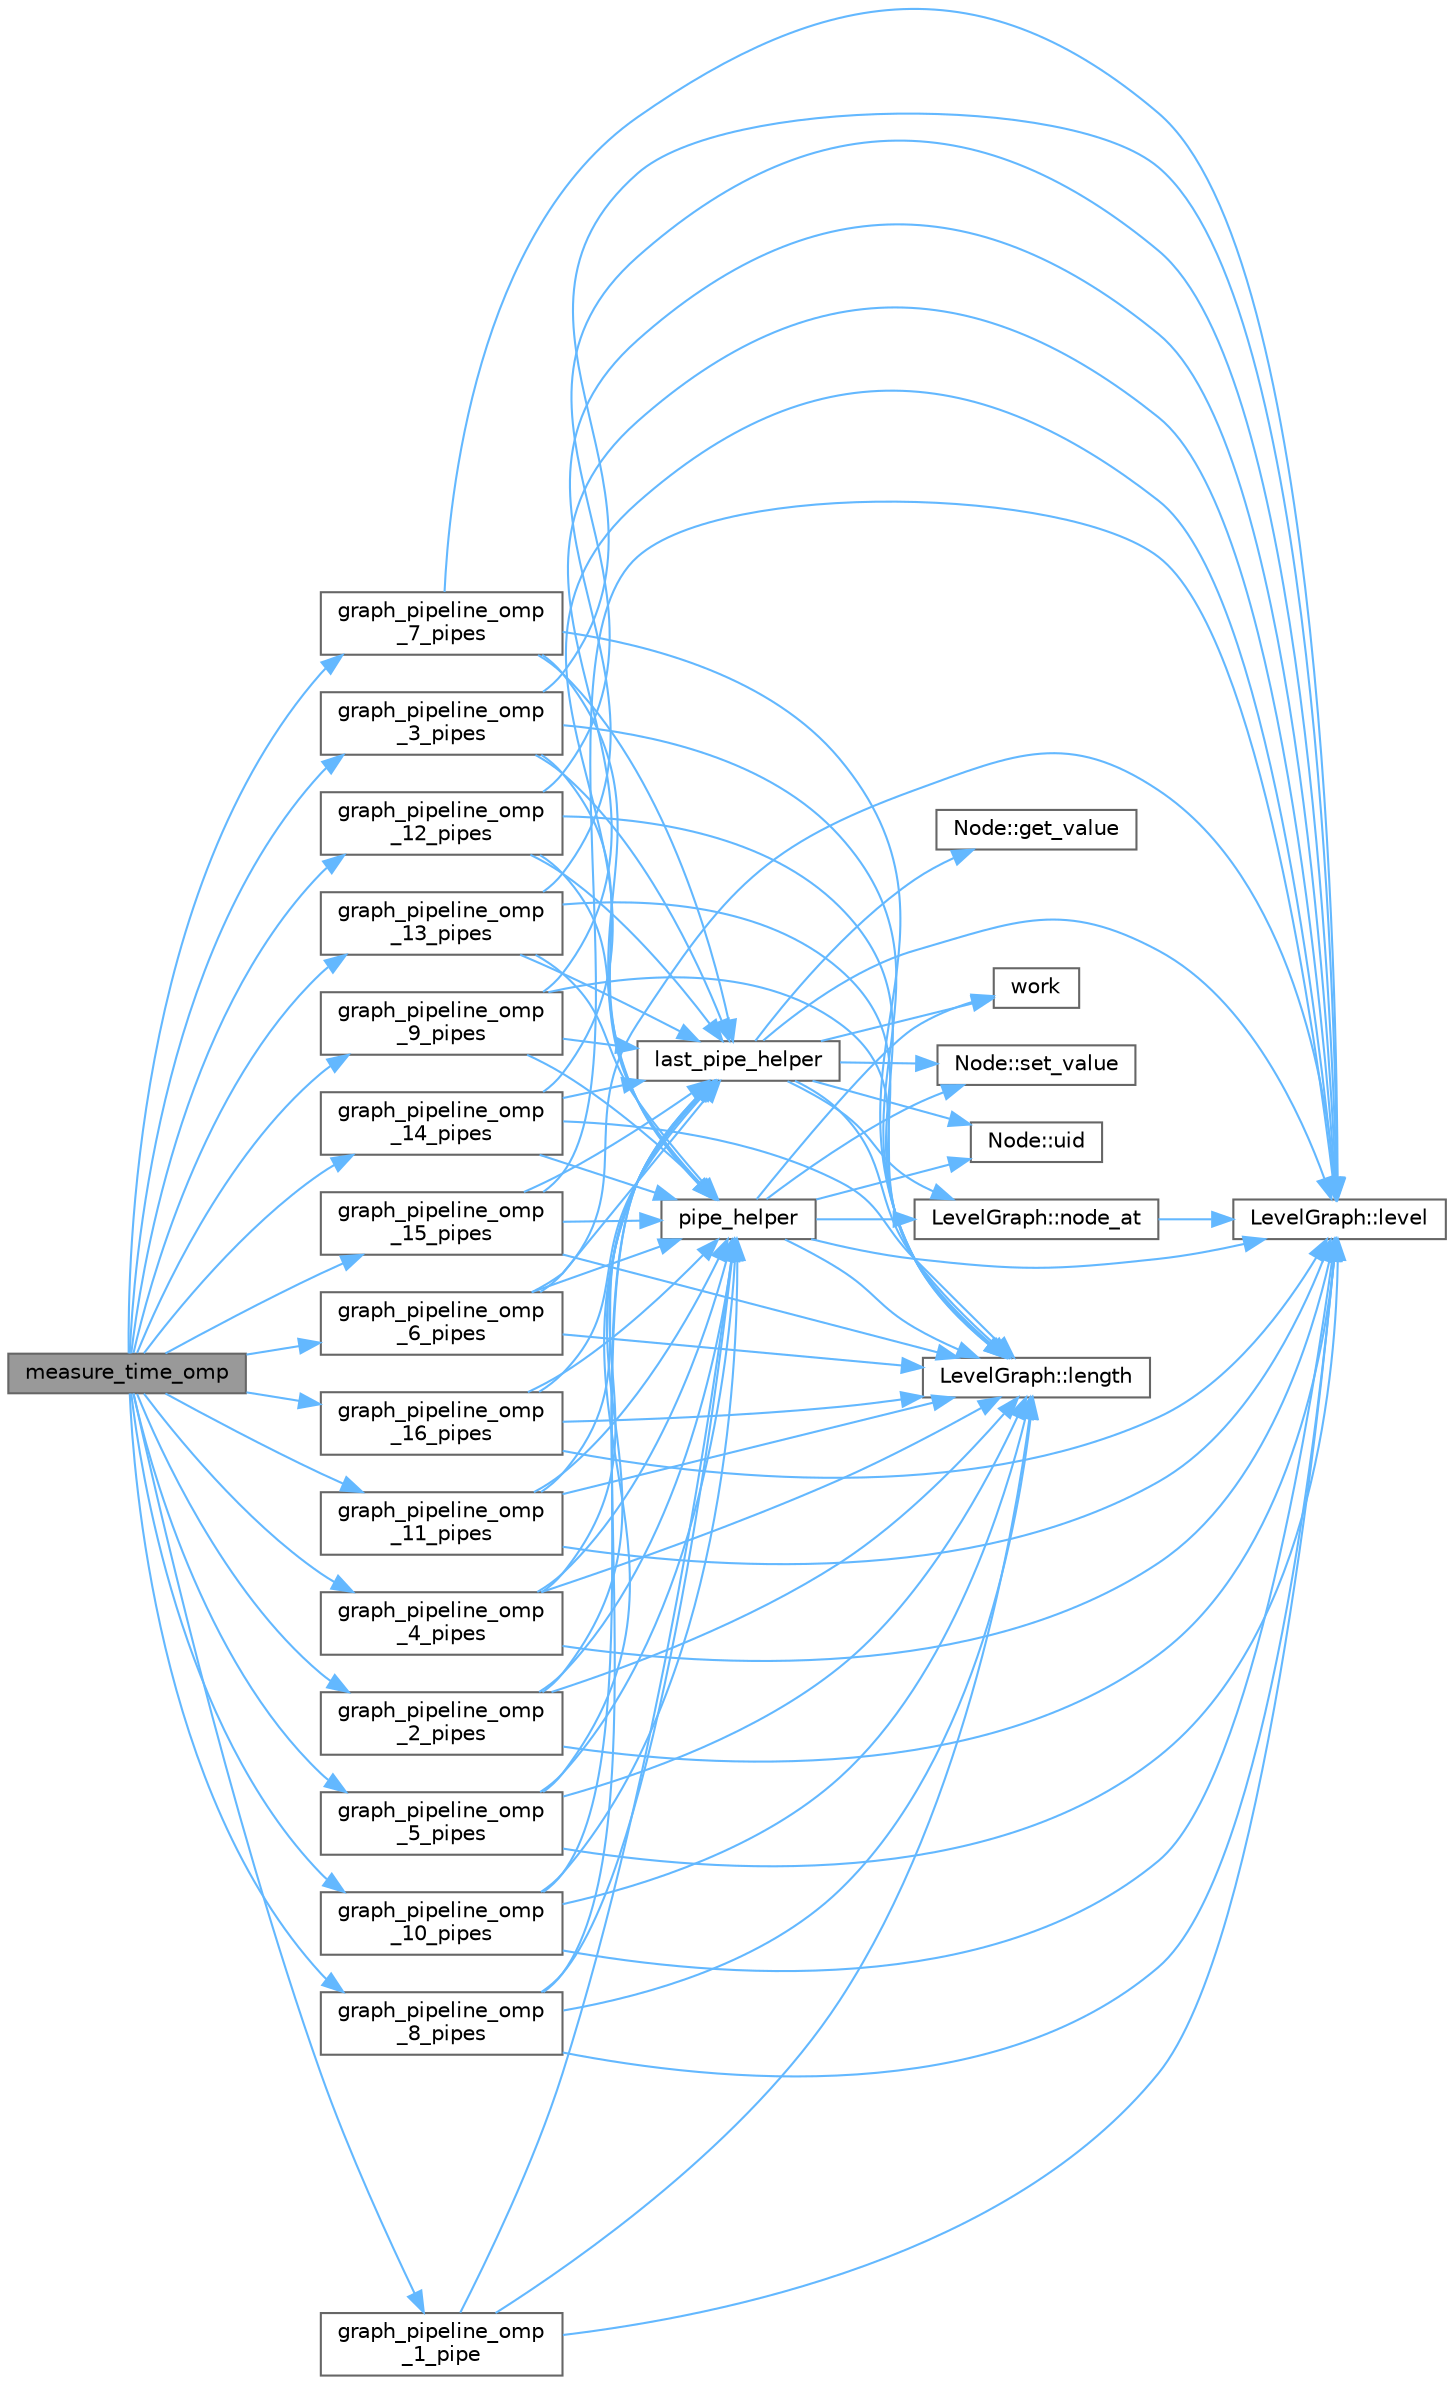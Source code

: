 digraph "measure_time_omp"
{
 // LATEX_PDF_SIZE
  bgcolor="transparent";
  edge [fontname=Helvetica,fontsize=10,labelfontname=Helvetica,labelfontsize=10];
  node [fontname=Helvetica,fontsize=10,shape=box,height=0.2,width=0.4];
  rankdir="LR";
  Node1 [id="Node000001",label="measure_time_omp",height=0.2,width=0.4,color="gray40", fillcolor="grey60", style="filled", fontcolor="black",tooltip=" "];
  Node1 -> Node2 [id="edge1_Node000001_Node000002",color="steelblue1",style="solid",tooltip=" "];
  Node2 [id="Node000002",label="graph_pipeline_omp\l_10_pipes",height=0.2,width=0.4,color="grey40", fillcolor="white", style="filled",URL="$benchmarks_2graph__pipeline_2omp_8cpp.html#a33c8318893de688fd9d627a0d9e709e2",tooltip=" "];
  Node2 -> Node3 [id="edge2_Node000002_Node000003",color="steelblue1",style="solid",tooltip=" "];
  Node3 [id="Node000003",label="last_pipe_helper",height=0.2,width=0.4,color="grey40", fillcolor="white", style="filled",URL="$benchmarks_2graph__pipeline_2omp_8cpp.html#afaf78c26fcfca9d36d49275fc3d6f265",tooltip=" "];
  Node3 -> Node4 [id="edge3_Node000003_Node000004",color="steelblue1",style="solid",tooltip=" "];
  Node4 [id="Node000004",label="Node::get_value",height=0.2,width=0.4,color="grey40", fillcolor="white", style="filled",URL="$class_node.html#a087ff7aed656beb6aac57d89b53c1989",tooltip=" "];
  Node3 -> Node5 [id="edge4_Node000003_Node000005",color="steelblue1",style="solid",tooltip=" "];
  Node5 [id="Node000005",label="LevelGraph::length",height=0.2,width=0.4,color="grey40", fillcolor="white", style="filled",URL="$class_level_graph.html#a548488ad18c1808f87ed76156bdaf023",tooltip=" "];
  Node3 -> Node6 [id="edge5_Node000003_Node000006",color="steelblue1",style="solid",tooltip=" "];
  Node6 [id="Node000006",label="LevelGraph::level",height=0.2,width=0.4,color="grey40", fillcolor="white", style="filled",URL="$class_level_graph.html#adb06d9302ad46b9ca75aa3ddbefd8876",tooltip=" "];
  Node3 -> Node7 [id="edge6_Node000003_Node000007",color="steelblue1",style="solid",tooltip=" "];
  Node7 [id="Node000007",label="LevelGraph::node_at",height=0.2,width=0.4,color="grey40", fillcolor="white", style="filled",URL="$class_level_graph.html#a2024df3f45163948fcc3a5afb152e1dc",tooltip=" "];
  Node7 -> Node6 [id="edge7_Node000007_Node000006",color="steelblue1",style="solid",tooltip=" "];
  Node3 -> Node8 [id="edge8_Node000003_Node000008",color="steelblue1",style="solid",tooltip=" "];
  Node8 [id="Node000008",label="Node::set_value",height=0.2,width=0.4,color="grey40", fillcolor="white", style="filled",URL="$class_node.html#a788f6f8240f05976cdfa4a4dda83add2",tooltip=" "];
  Node3 -> Node9 [id="edge9_Node000003_Node000009",color="steelblue1",style="solid",tooltip=" "];
  Node9 [id="Node000009",label="Node::uid",height=0.2,width=0.4,color="grey40", fillcolor="white", style="filled",URL="$class_node.html#a0b8ae7cfa620c6c566c51ebfe78cb2bd",tooltip=" "];
  Node3 -> Node10 [id="edge10_Node000003_Node000010",color="steelblue1",style="solid",tooltip=" "];
  Node10 [id="Node000010",label="work",height=0.2,width=0.4,color="grey40", fillcolor="white", style="filled",URL="$graph__pipeline_2levelgraph_8hpp.html#a974702416f67274752dac351d6e73b30",tooltip=" "];
  Node2 -> Node5 [id="edge11_Node000002_Node000005",color="steelblue1",style="solid",tooltip=" "];
  Node2 -> Node6 [id="edge12_Node000002_Node000006",color="steelblue1",style="solid",tooltip=" "];
  Node2 -> Node11 [id="edge13_Node000002_Node000011",color="steelblue1",style="solid",tooltip=" "];
  Node11 [id="Node000011",label="pipe_helper",height=0.2,width=0.4,color="grey40", fillcolor="white", style="filled",URL="$benchmarks_2graph__pipeline_2omp_8cpp.html#a8f379b5472b83e80f1cfba6bbba3e5f3",tooltip=" "];
  Node11 -> Node5 [id="edge14_Node000011_Node000005",color="steelblue1",style="solid",tooltip=" "];
  Node11 -> Node6 [id="edge15_Node000011_Node000006",color="steelblue1",style="solid",tooltip=" "];
  Node11 -> Node7 [id="edge16_Node000011_Node000007",color="steelblue1",style="solid",tooltip=" "];
  Node11 -> Node8 [id="edge17_Node000011_Node000008",color="steelblue1",style="solid",tooltip=" "];
  Node11 -> Node9 [id="edge18_Node000011_Node000009",color="steelblue1",style="solid",tooltip=" "];
  Node11 -> Node10 [id="edge19_Node000011_Node000010",color="steelblue1",style="solid",tooltip=" "];
  Node1 -> Node12 [id="edge20_Node000001_Node000012",color="steelblue1",style="solid",tooltip=" "];
  Node12 [id="Node000012",label="graph_pipeline_omp\l_11_pipes",height=0.2,width=0.4,color="grey40", fillcolor="white", style="filled",URL="$benchmarks_2graph__pipeline_2omp_8cpp.html#ad9e8b18522a6ded40edb5d3125713ce2",tooltip=" "];
  Node12 -> Node3 [id="edge21_Node000012_Node000003",color="steelblue1",style="solid",tooltip=" "];
  Node12 -> Node5 [id="edge22_Node000012_Node000005",color="steelblue1",style="solid",tooltip=" "];
  Node12 -> Node6 [id="edge23_Node000012_Node000006",color="steelblue1",style="solid",tooltip=" "];
  Node12 -> Node11 [id="edge24_Node000012_Node000011",color="steelblue1",style="solid",tooltip=" "];
  Node1 -> Node13 [id="edge25_Node000001_Node000013",color="steelblue1",style="solid",tooltip=" "];
  Node13 [id="Node000013",label="graph_pipeline_omp\l_12_pipes",height=0.2,width=0.4,color="grey40", fillcolor="white", style="filled",URL="$benchmarks_2graph__pipeline_2omp_8cpp.html#a9d561b9e88cdec0df34bc512e43e91ea",tooltip=" "];
  Node13 -> Node3 [id="edge26_Node000013_Node000003",color="steelblue1",style="solid",tooltip=" "];
  Node13 -> Node5 [id="edge27_Node000013_Node000005",color="steelblue1",style="solid",tooltip=" "];
  Node13 -> Node6 [id="edge28_Node000013_Node000006",color="steelblue1",style="solid",tooltip=" "];
  Node13 -> Node11 [id="edge29_Node000013_Node000011",color="steelblue1",style="solid",tooltip=" "];
  Node1 -> Node14 [id="edge30_Node000001_Node000014",color="steelblue1",style="solid",tooltip=" "];
  Node14 [id="Node000014",label="graph_pipeline_omp\l_13_pipes",height=0.2,width=0.4,color="grey40", fillcolor="white", style="filled",URL="$benchmarks_2graph__pipeline_2omp_8cpp.html#a641f529ad03578748b011ef237ecc417",tooltip=" "];
  Node14 -> Node3 [id="edge31_Node000014_Node000003",color="steelblue1",style="solid",tooltip=" "];
  Node14 -> Node5 [id="edge32_Node000014_Node000005",color="steelblue1",style="solid",tooltip=" "];
  Node14 -> Node6 [id="edge33_Node000014_Node000006",color="steelblue1",style="solid",tooltip=" "];
  Node14 -> Node11 [id="edge34_Node000014_Node000011",color="steelblue1",style="solid",tooltip=" "];
  Node1 -> Node15 [id="edge35_Node000001_Node000015",color="steelblue1",style="solid",tooltip=" "];
  Node15 [id="Node000015",label="graph_pipeline_omp\l_14_pipes",height=0.2,width=0.4,color="grey40", fillcolor="white", style="filled",URL="$benchmarks_2graph__pipeline_2omp_8cpp.html#a661a047c4d69bb45071d39d15b44fc6e",tooltip=" "];
  Node15 -> Node3 [id="edge36_Node000015_Node000003",color="steelblue1",style="solid",tooltip=" "];
  Node15 -> Node5 [id="edge37_Node000015_Node000005",color="steelblue1",style="solid",tooltip=" "];
  Node15 -> Node6 [id="edge38_Node000015_Node000006",color="steelblue1",style="solid",tooltip=" "];
  Node15 -> Node11 [id="edge39_Node000015_Node000011",color="steelblue1",style="solid",tooltip=" "];
  Node1 -> Node16 [id="edge40_Node000001_Node000016",color="steelblue1",style="solid",tooltip=" "];
  Node16 [id="Node000016",label="graph_pipeline_omp\l_15_pipes",height=0.2,width=0.4,color="grey40", fillcolor="white", style="filled",URL="$benchmarks_2graph__pipeline_2omp_8cpp.html#a5803fd32e378465fa280ef2ac7a9b2e8",tooltip=" "];
  Node16 -> Node3 [id="edge41_Node000016_Node000003",color="steelblue1",style="solid",tooltip=" "];
  Node16 -> Node5 [id="edge42_Node000016_Node000005",color="steelblue1",style="solid",tooltip=" "];
  Node16 -> Node6 [id="edge43_Node000016_Node000006",color="steelblue1",style="solid",tooltip=" "];
  Node16 -> Node11 [id="edge44_Node000016_Node000011",color="steelblue1",style="solid",tooltip=" "];
  Node1 -> Node17 [id="edge45_Node000001_Node000017",color="steelblue1",style="solid",tooltip=" "];
  Node17 [id="Node000017",label="graph_pipeline_omp\l_16_pipes",height=0.2,width=0.4,color="grey40", fillcolor="white", style="filled",URL="$benchmarks_2graph__pipeline_2omp_8cpp.html#a61d6b683d442ef99e5393c5558ffbf9a",tooltip=" "];
  Node17 -> Node3 [id="edge46_Node000017_Node000003",color="steelblue1",style="solid",tooltip=" "];
  Node17 -> Node5 [id="edge47_Node000017_Node000005",color="steelblue1",style="solid",tooltip=" "];
  Node17 -> Node6 [id="edge48_Node000017_Node000006",color="steelblue1",style="solid",tooltip=" "];
  Node17 -> Node11 [id="edge49_Node000017_Node000011",color="steelblue1",style="solid",tooltip=" "];
  Node1 -> Node18 [id="edge50_Node000001_Node000018",color="steelblue1",style="solid",tooltip=" "];
  Node18 [id="Node000018",label="graph_pipeline_omp\l_1_pipe",height=0.2,width=0.4,color="grey40", fillcolor="white", style="filled",URL="$benchmarks_2graph__pipeline_2omp_8cpp.html#a410879177c4bc1e9d3803180c330877f",tooltip=" "];
  Node18 -> Node5 [id="edge51_Node000018_Node000005",color="steelblue1",style="solid",tooltip=" "];
  Node18 -> Node6 [id="edge52_Node000018_Node000006",color="steelblue1",style="solid",tooltip=" "];
  Node18 -> Node11 [id="edge53_Node000018_Node000011",color="steelblue1",style="solid",tooltip=" "];
  Node1 -> Node19 [id="edge54_Node000001_Node000019",color="steelblue1",style="solid",tooltip=" "];
  Node19 [id="Node000019",label="graph_pipeline_omp\l_2_pipes",height=0.2,width=0.4,color="grey40", fillcolor="white", style="filled",URL="$benchmarks_2graph__pipeline_2omp_8cpp.html#a9020df64bf2c33404fd46f73981fd88d",tooltip=" "];
  Node19 -> Node3 [id="edge55_Node000019_Node000003",color="steelblue1",style="solid",tooltip=" "];
  Node19 -> Node5 [id="edge56_Node000019_Node000005",color="steelblue1",style="solid",tooltip=" "];
  Node19 -> Node6 [id="edge57_Node000019_Node000006",color="steelblue1",style="solid",tooltip=" "];
  Node19 -> Node11 [id="edge58_Node000019_Node000011",color="steelblue1",style="solid",tooltip=" "];
  Node1 -> Node20 [id="edge59_Node000001_Node000020",color="steelblue1",style="solid",tooltip=" "];
  Node20 [id="Node000020",label="graph_pipeline_omp\l_3_pipes",height=0.2,width=0.4,color="grey40", fillcolor="white", style="filled",URL="$benchmarks_2graph__pipeline_2omp_8cpp.html#a0f44bc5421f9d8f2da0ef6d38b059d1e",tooltip=" "];
  Node20 -> Node3 [id="edge60_Node000020_Node000003",color="steelblue1",style="solid",tooltip=" "];
  Node20 -> Node5 [id="edge61_Node000020_Node000005",color="steelblue1",style="solid",tooltip=" "];
  Node20 -> Node6 [id="edge62_Node000020_Node000006",color="steelblue1",style="solid",tooltip=" "];
  Node20 -> Node11 [id="edge63_Node000020_Node000011",color="steelblue1",style="solid",tooltip=" "];
  Node1 -> Node21 [id="edge64_Node000001_Node000021",color="steelblue1",style="solid",tooltip=" "];
  Node21 [id="Node000021",label="graph_pipeline_omp\l_4_pipes",height=0.2,width=0.4,color="grey40", fillcolor="white", style="filled",URL="$benchmarks_2graph__pipeline_2omp_8cpp.html#aa5c4e8c35d48b95d232308121b0c4db8",tooltip=" "];
  Node21 -> Node3 [id="edge65_Node000021_Node000003",color="steelblue1",style="solid",tooltip=" "];
  Node21 -> Node5 [id="edge66_Node000021_Node000005",color="steelblue1",style="solid",tooltip=" "];
  Node21 -> Node6 [id="edge67_Node000021_Node000006",color="steelblue1",style="solid",tooltip=" "];
  Node21 -> Node11 [id="edge68_Node000021_Node000011",color="steelblue1",style="solid",tooltip=" "];
  Node1 -> Node22 [id="edge69_Node000001_Node000022",color="steelblue1",style="solid",tooltip=" "];
  Node22 [id="Node000022",label="graph_pipeline_omp\l_5_pipes",height=0.2,width=0.4,color="grey40", fillcolor="white", style="filled",URL="$benchmarks_2graph__pipeline_2omp_8cpp.html#ae74f431a07642c49d076f9ce4b128ff7",tooltip=" "];
  Node22 -> Node3 [id="edge70_Node000022_Node000003",color="steelblue1",style="solid",tooltip=" "];
  Node22 -> Node5 [id="edge71_Node000022_Node000005",color="steelblue1",style="solid",tooltip=" "];
  Node22 -> Node6 [id="edge72_Node000022_Node000006",color="steelblue1",style="solid",tooltip=" "];
  Node22 -> Node11 [id="edge73_Node000022_Node000011",color="steelblue1",style="solid",tooltip=" "];
  Node1 -> Node23 [id="edge74_Node000001_Node000023",color="steelblue1",style="solid",tooltip=" "];
  Node23 [id="Node000023",label="graph_pipeline_omp\l_6_pipes",height=0.2,width=0.4,color="grey40", fillcolor="white", style="filled",URL="$benchmarks_2graph__pipeline_2omp_8cpp.html#a2b7f24d57f14398a14b5bf00153ab081",tooltip=" "];
  Node23 -> Node3 [id="edge75_Node000023_Node000003",color="steelblue1",style="solid",tooltip=" "];
  Node23 -> Node5 [id="edge76_Node000023_Node000005",color="steelblue1",style="solid",tooltip=" "];
  Node23 -> Node6 [id="edge77_Node000023_Node000006",color="steelblue1",style="solid",tooltip=" "];
  Node23 -> Node11 [id="edge78_Node000023_Node000011",color="steelblue1",style="solid",tooltip=" "];
  Node1 -> Node24 [id="edge79_Node000001_Node000024",color="steelblue1",style="solid",tooltip=" "];
  Node24 [id="Node000024",label="graph_pipeline_omp\l_7_pipes",height=0.2,width=0.4,color="grey40", fillcolor="white", style="filled",URL="$benchmarks_2graph__pipeline_2omp_8cpp.html#aef0c339eedac7a46738dc9c4f4d8567b",tooltip=" "];
  Node24 -> Node3 [id="edge80_Node000024_Node000003",color="steelblue1",style="solid",tooltip=" "];
  Node24 -> Node5 [id="edge81_Node000024_Node000005",color="steelblue1",style="solid",tooltip=" "];
  Node24 -> Node6 [id="edge82_Node000024_Node000006",color="steelblue1",style="solid",tooltip=" "];
  Node24 -> Node11 [id="edge83_Node000024_Node000011",color="steelblue1",style="solid",tooltip=" "];
  Node1 -> Node25 [id="edge84_Node000001_Node000025",color="steelblue1",style="solid",tooltip=" "];
  Node25 [id="Node000025",label="graph_pipeline_omp\l_8_pipes",height=0.2,width=0.4,color="grey40", fillcolor="white", style="filled",URL="$benchmarks_2graph__pipeline_2omp_8cpp.html#af873c3bc7a3815e1add53f2e46e7a6f8",tooltip=" "];
  Node25 -> Node3 [id="edge85_Node000025_Node000003",color="steelblue1",style="solid",tooltip=" "];
  Node25 -> Node5 [id="edge86_Node000025_Node000005",color="steelblue1",style="solid",tooltip=" "];
  Node25 -> Node6 [id="edge87_Node000025_Node000006",color="steelblue1",style="solid",tooltip=" "];
  Node25 -> Node11 [id="edge88_Node000025_Node000011",color="steelblue1",style="solid",tooltip=" "];
  Node1 -> Node26 [id="edge89_Node000001_Node000026",color="steelblue1",style="solid",tooltip=" "];
  Node26 [id="Node000026",label="graph_pipeline_omp\l_9_pipes",height=0.2,width=0.4,color="grey40", fillcolor="white", style="filled",URL="$benchmarks_2graph__pipeline_2omp_8cpp.html#af02f7aae56a7bdb591553d3c0d43f48d",tooltip=" "];
  Node26 -> Node3 [id="edge90_Node000026_Node000003",color="steelblue1",style="solid",tooltip=" "];
  Node26 -> Node5 [id="edge91_Node000026_Node000005",color="steelblue1",style="solid",tooltip=" "];
  Node26 -> Node6 [id="edge92_Node000026_Node000006",color="steelblue1",style="solid",tooltip=" "];
  Node26 -> Node11 [id="edge93_Node000026_Node000011",color="steelblue1",style="solid",tooltip=" "];
}
